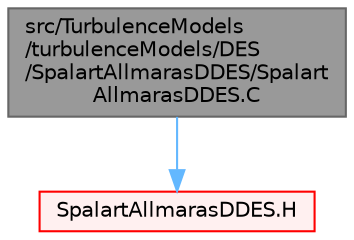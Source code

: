 digraph "src/TurbulenceModels/turbulenceModels/DES/SpalartAllmarasDDES/SpalartAllmarasDDES.C"
{
 // LATEX_PDF_SIZE
  bgcolor="transparent";
  edge [fontname=Helvetica,fontsize=10,labelfontname=Helvetica,labelfontsize=10];
  node [fontname=Helvetica,fontsize=10,shape=box,height=0.2,width=0.4];
  Node1 [id="Node000001",label="src/TurbulenceModels\l/turbulenceModels/DES\l/SpalartAllmarasDDES/Spalart\lAllmarasDDES.C",height=0.2,width=0.4,color="gray40", fillcolor="grey60", style="filled", fontcolor="black",tooltip=" "];
  Node1 -> Node2 [id="edge1_Node000001_Node000002",color="steelblue1",style="solid",tooltip=" "];
  Node2 [id="Node000002",label="SpalartAllmarasDDES.H",height=0.2,width=0.4,color="red", fillcolor="#FFF0F0", style="filled",URL="$SpalartAllmarasDDES_8H.html",tooltip=" "];
}
